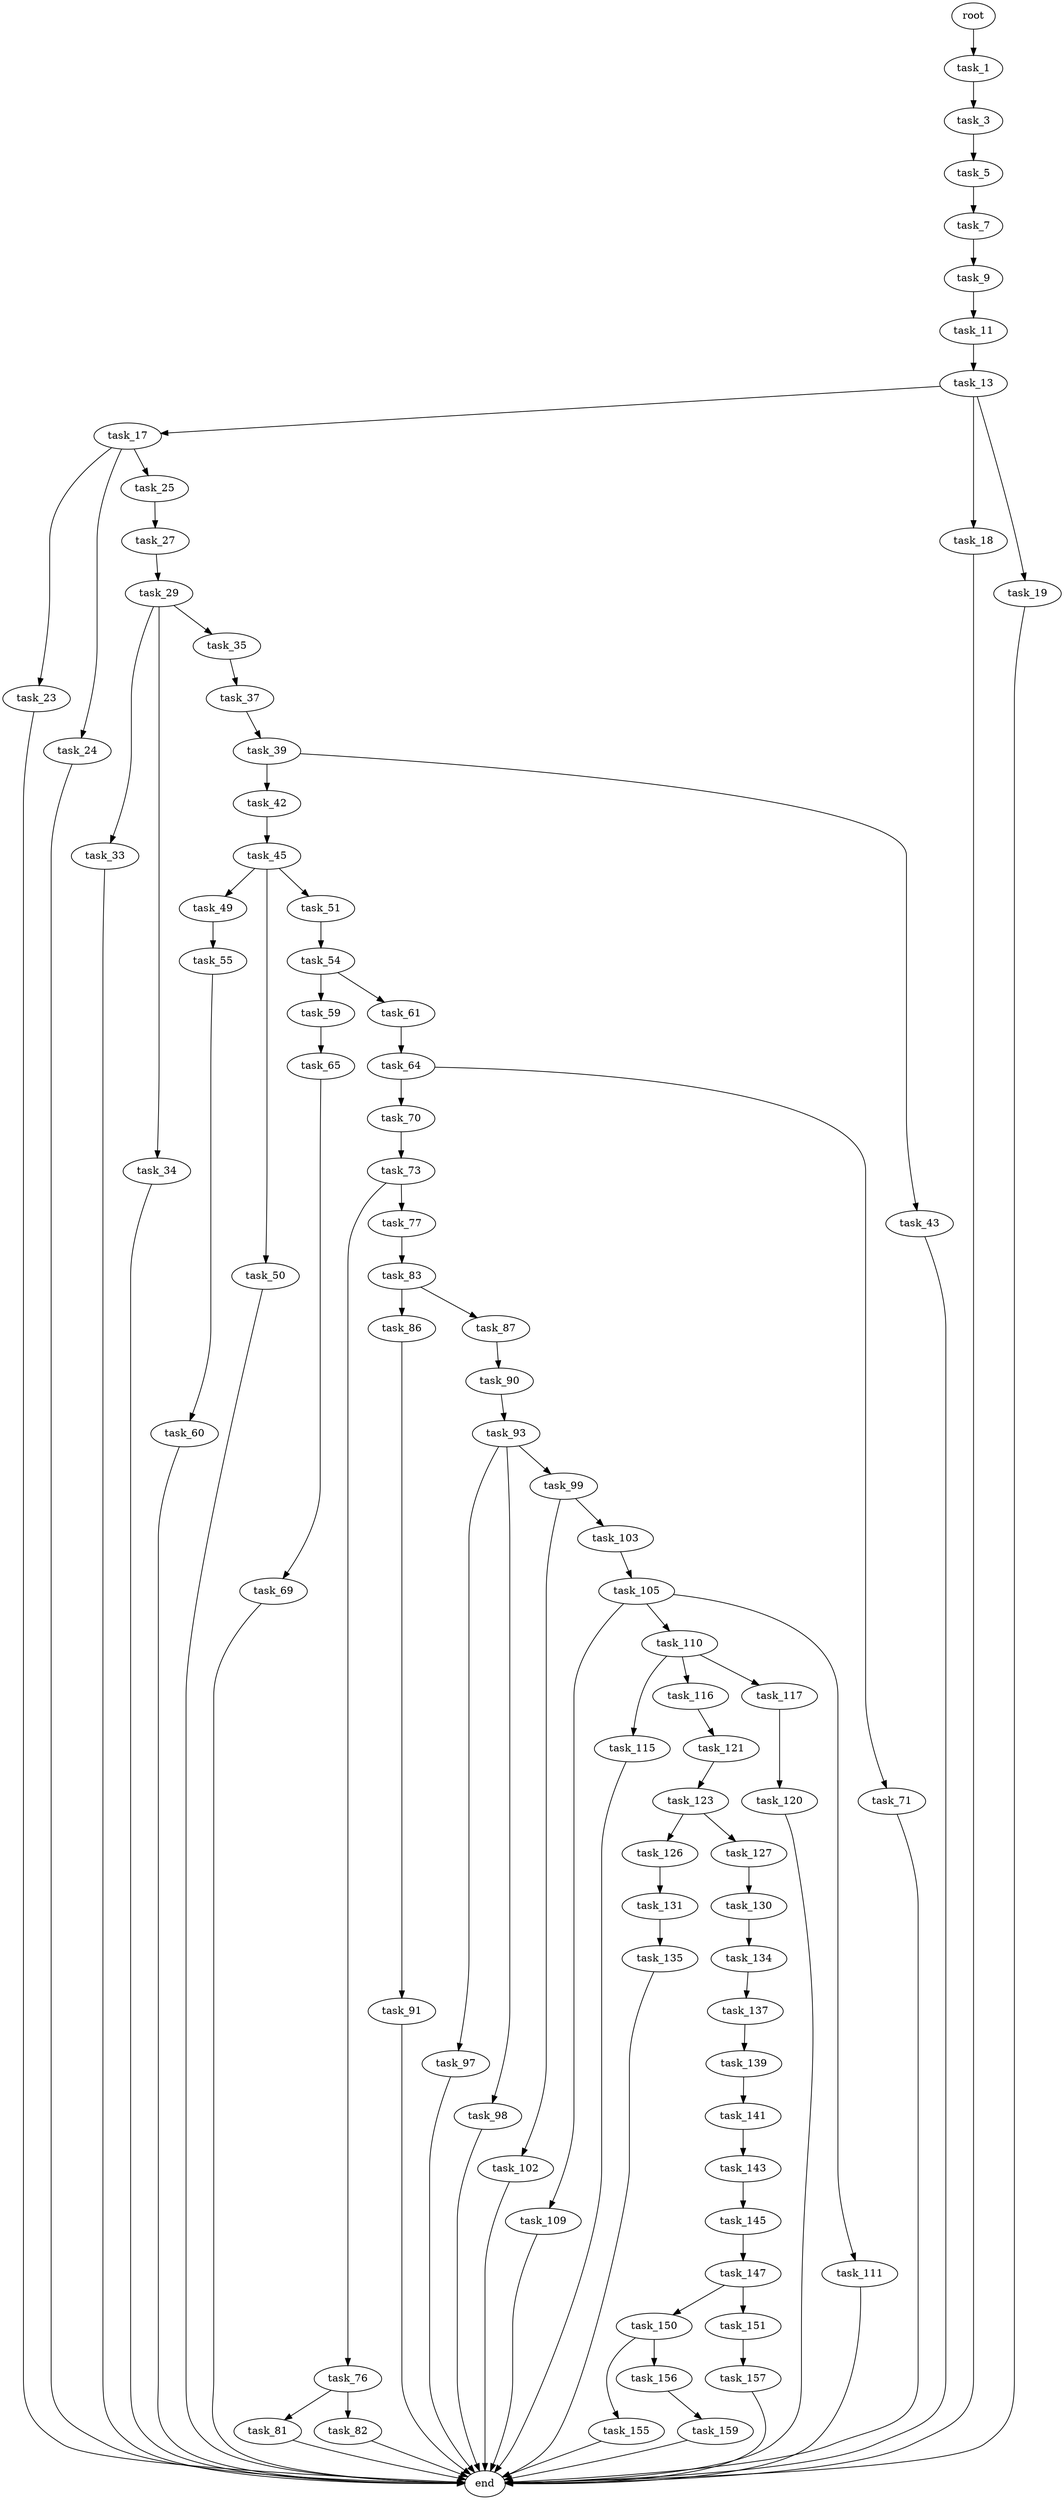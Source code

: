 digraph G {
  root [size="0.000000"];
  task_1 [size="645488662419.000000"];
  task_3 [size="782757789696.000000"];
  task_5 [size="307264070159.000000"];
  task_7 [size="134217728000.000000"];
  task_9 [size="368293445632.000000"];
  task_11 [size="8150009354.000000"];
  task_13 [size="368293445632.000000"];
  task_17 [size="368293445632.000000"];
  task_18 [size="9540822212.000000"];
  task_19 [size="781054985724.000000"];
  task_23 [size="25929262090.000000"];
  task_24 [size="12066365468.000000"];
  task_25 [size="33469058334.000000"];
  end [size="0.000000"];
  task_27 [size="35870836950.000000"];
  task_29 [size="296981434843.000000"];
  task_33 [size="36154765588.000000"];
  task_34 [size="28991029248.000000"];
  task_35 [size="134217728000.000000"];
  task_37 [size="28991029248.000000"];
  task_39 [size="46103932332.000000"];
  task_42 [size="3058039062.000000"];
  task_43 [size="389848070049.000000"];
  task_45 [size="549755813888.000000"];
  task_49 [size="31971130209.000000"];
  task_50 [size="15095208596.000000"];
  task_51 [size="549755813888.000000"];
  task_55 [size="39417532275.000000"];
  task_54 [size="2200368010.000000"];
  task_59 [size="508376929946.000000"];
  task_61 [size="368293445632.000000"];
  task_60 [size="58617755886.000000"];
  task_65 [size="51947837338.000000"];
  task_64 [size="2559959450.000000"];
  task_70 [size="477652695947.000000"];
  task_71 [size="66117205237.000000"];
  task_69 [size="496590938274.000000"];
  task_73 [size="140402982339.000000"];
  task_76 [size="1110667718.000000"];
  task_77 [size="27818040394.000000"];
  task_81 [size="24380574096.000000"];
  task_82 [size="12232712845.000000"];
  task_83 [size="860432117376.000000"];
  task_86 [size="1524411810.000000"];
  task_87 [size="1236689649.000000"];
  task_91 [size="651656392386.000000"];
  task_90 [size="1668330067.000000"];
  task_93 [size="159986776072.000000"];
  task_97 [size="651373411.000000"];
  task_98 [size="28132080997.000000"];
  task_99 [size="10800982854.000000"];
  task_102 [size="68719476736.000000"];
  task_103 [size="231928233984.000000"];
  task_105 [size="68249751229.000000"];
  task_109 [size="975748534584.000000"];
  task_110 [size="12773576978.000000"];
  task_111 [size="134217728000.000000"];
  task_115 [size="244977778240.000000"];
  task_116 [size="73264760470.000000"];
  task_117 [size="83057114895.000000"];
  task_121 [size="8589934592.000000"];
  task_120 [size="8589934592.000000"];
  task_123 [size="628916795344.000000"];
  task_126 [size="1073741824000.000000"];
  task_127 [size="377686242791.000000"];
  task_131 [size="39994994851.000000"];
  task_130 [size="31153360969.000000"];
  task_134 [size="4791870909.000000"];
  task_135 [size="134217728000.000000"];
  task_137 [size="309683565377.000000"];
  task_139 [size="25825849760.000000"];
  task_141 [size="31127960504.000000"];
  task_143 [size="421050644472.000000"];
  task_145 [size="208950856270.000000"];
  task_147 [size="2976853651.000000"];
  task_150 [size="34379073869.000000"];
  task_151 [size="6550306460.000000"];
  task_155 [size="915251335178.000000"];
  task_156 [size="782757789696.000000"];
  task_157 [size="231928233984.000000"];
  task_159 [size="10861113650.000000"];

  root -> task_1 [size="1.000000"];
  task_1 -> task_3 [size="411041792.000000"];
  task_3 -> task_5 [size="679477248.000000"];
  task_5 -> task_7 [size="209715200.000000"];
  task_7 -> task_9 [size="209715200.000000"];
  task_9 -> task_11 [size="411041792.000000"];
  task_11 -> task_13 [size="134217728.000000"];
  task_13 -> task_17 [size="411041792.000000"];
  task_13 -> task_18 [size="411041792.000000"];
  task_13 -> task_19 [size="411041792.000000"];
  task_17 -> task_23 [size="411041792.000000"];
  task_17 -> task_24 [size="411041792.000000"];
  task_17 -> task_25 [size="411041792.000000"];
  task_18 -> end [size="1.000000"];
  task_19 -> end [size="1.000000"];
  task_23 -> end [size="1.000000"];
  task_24 -> end [size="1.000000"];
  task_25 -> task_27 [size="838860800.000000"];
  task_27 -> task_29 [size="33554432.000000"];
  task_29 -> task_33 [size="411041792.000000"];
  task_29 -> task_34 [size="411041792.000000"];
  task_29 -> task_35 [size="411041792.000000"];
  task_33 -> end [size="1.000000"];
  task_34 -> end [size="1.000000"];
  task_35 -> task_37 [size="209715200.000000"];
  task_37 -> task_39 [size="75497472.000000"];
  task_39 -> task_42 [size="134217728.000000"];
  task_39 -> task_43 [size="134217728.000000"];
  task_42 -> task_45 [size="75497472.000000"];
  task_43 -> end [size="1.000000"];
  task_45 -> task_49 [size="536870912.000000"];
  task_45 -> task_50 [size="536870912.000000"];
  task_45 -> task_51 [size="536870912.000000"];
  task_49 -> task_55 [size="75497472.000000"];
  task_50 -> end [size="1.000000"];
  task_51 -> task_54 [size="536870912.000000"];
  task_55 -> task_60 [size="33554432.000000"];
  task_54 -> task_59 [size="134217728.000000"];
  task_54 -> task_61 [size="134217728.000000"];
  task_59 -> task_65 [size="679477248.000000"];
  task_61 -> task_64 [size="411041792.000000"];
  task_60 -> end [size="1.000000"];
  task_65 -> task_69 [size="838860800.000000"];
  task_64 -> task_70 [size="75497472.000000"];
  task_64 -> task_71 [size="75497472.000000"];
  task_70 -> task_73 [size="301989888.000000"];
  task_71 -> end [size="1.000000"];
  task_69 -> end [size="1.000000"];
  task_73 -> task_76 [size="209715200.000000"];
  task_73 -> task_77 [size="209715200.000000"];
  task_76 -> task_81 [size="33554432.000000"];
  task_76 -> task_82 [size="33554432.000000"];
  task_77 -> task_83 [size="75497472.000000"];
  task_81 -> end [size="1.000000"];
  task_82 -> end [size="1.000000"];
  task_83 -> task_86 [size="536870912.000000"];
  task_83 -> task_87 [size="536870912.000000"];
  task_86 -> task_91 [size="134217728.000000"];
  task_87 -> task_90 [size="33554432.000000"];
  task_91 -> end [size="1.000000"];
  task_90 -> task_93 [size="33554432.000000"];
  task_93 -> task_97 [size="411041792.000000"];
  task_93 -> task_98 [size="411041792.000000"];
  task_93 -> task_99 [size="411041792.000000"];
  task_97 -> end [size="1.000000"];
  task_98 -> end [size="1.000000"];
  task_99 -> task_102 [size="536870912.000000"];
  task_99 -> task_103 [size="536870912.000000"];
  task_102 -> end [size="1.000000"];
  task_103 -> task_105 [size="301989888.000000"];
  task_105 -> task_109 [size="75497472.000000"];
  task_105 -> task_110 [size="75497472.000000"];
  task_105 -> task_111 [size="75497472.000000"];
  task_109 -> end [size="1.000000"];
  task_110 -> task_115 [size="209715200.000000"];
  task_110 -> task_116 [size="209715200.000000"];
  task_110 -> task_117 [size="209715200.000000"];
  task_111 -> end [size="1.000000"];
  task_115 -> end [size="1.000000"];
  task_116 -> task_121 [size="75497472.000000"];
  task_117 -> task_120 [size="75497472.000000"];
  task_121 -> task_123 [size="33554432.000000"];
  task_120 -> end [size="1.000000"];
  task_123 -> task_126 [size="679477248.000000"];
  task_123 -> task_127 [size="679477248.000000"];
  task_126 -> task_131 [size="838860800.000000"];
  task_127 -> task_130 [size="301989888.000000"];
  task_131 -> task_135 [size="679477248.000000"];
  task_130 -> task_134 [size="838860800.000000"];
  task_134 -> task_137 [size="209715200.000000"];
  task_135 -> end [size="1.000000"];
  task_137 -> task_139 [size="209715200.000000"];
  task_139 -> task_141 [size="536870912.000000"];
  task_141 -> task_143 [size="33554432.000000"];
  task_143 -> task_145 [size="301989888.000000"];
  task_145 -> task_147 [size="301989888.000000"];
  task_147 -> task_150 [size="75497472.000000"];
  task_147 -> task_151 [size="75497472.000000"];
  task_150 -> task_155 [size="33554432.000000"];
  task_150 -> task_156 [size="33554432.000000"];
  task_151 -> task_157 [size="134217728.000000"];
  task_155 -> end [size="1.000000"];
  task_156 -> task_159 [size="679477248.000000"];
  task_157 -> end [size="1.000000"];
  task_159 -> end [size="1.000000"];
}
